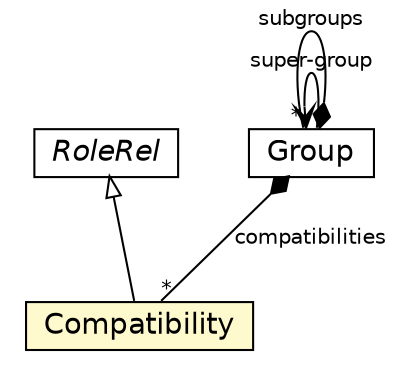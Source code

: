 #!/usr/local/bin/dot
#
# Class diagram 
# Generated by UMLGraph version R5_6_6-1-g9240c4 (http://www.umlgraph.org/)
#

digraph G {
	edge [fontname="Helvetica",fontsize=10,labelfontname="Helvetica",labelfontsize=10];
	node [fontname="Helvetica",fontsize=10,shape=plaintext];
	nodesep=0.25;
	ranksep=0.5;
	// moise.os.ss.RoleRel
	c3757 [label=<<table title="moise.os.ss.RoleRel" border="0" cellborder="1" cellspacing="0" cellpadding="2" port="p" href="./RoleRel.html">
		<tr><td><table border="0" cellspacing="0" cellpadding="1">
<tr><td align="center" balign="center"><font face="Helvetica-Oblique"> RoleRel </font></td></tr>
		</table></td></tr>
		</table>>, URL="./RoleRel.html", fontname="Helvetica", fontcolor="black", fontsize=14.0];
	// moise.os.ss.Group
	c3761 [label=<<table title="moise.os.ss.Group" border="0" cellborder="1" cellspacing="0" cellpadding="2" port="p" href="./Group.html">
		<tr><td><table border="0" cellspacing="0" cellpadding="1">
<tr><td align="center" balign="center"> Group </td></tr>
		</table></td></tr>
		</table>>, URL="./Group.html", fontname="Helvetica", fontcolor="black", fontsize=14.0];
	// moise.os.ss.Compatibility
	c3762 [label=<<table title="moise.os.ss.Compatibility" border="0" cellborder="1" cellspacing="0" cellpadding="2" port="p" bgcolor="lemonChiffon" href="./Compatibility.html">
		<tr><td><table border="0" cellspacing="0" cellpadding="1">
<tr><td align="center" balign="center"> Compatibility </td></tr>
		</table></td></tr>
		</table>>, URL="./Compatibility.html", fontname="Helvetica", fontcolor="black", fontsize=14.0];
	// moise.os.ss.Group NAVASSOC moise.os.ss.Group
	c3761:p -> c3761:p [taillabel="", label="super-group", headlabel="", fontname="Helvetica", fontcolor="black", fontsize=10.0, color="black", arrowhead=open];
	// moise.os.ss.Group COMPOSED moise.os.ss.Group
	c3761:p -> c3761:p [taillabel="", label="subgroups", headlabel="*", fontname="Helvetica", fontcolor="black", fontsize=10.0, color="black", arrowhead=none, arrowtail=diamond, dir=both];
	// moise.os.ss.Group COMPOSED moise.os.ss.Compatibility
	c3761:p -> c3762:p [taillabel="", label="compatibilities", headlabel="*", fontname="Helvetica", fontcolor="black", fontsize=10.0, color="black", arrowhead=none, arrowtail=diamond, dir=both];
	//moise.os.ss.Compatibility extends moise.os.ss.RoleRel
	c3757:p -> c3762:p [dir=back,arrowtail=empty];
}

